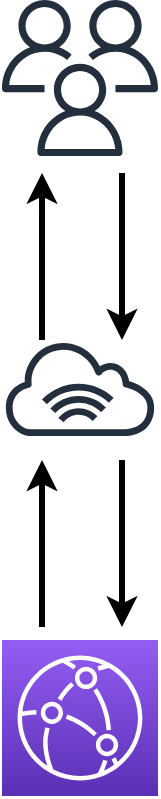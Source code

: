 <mxfile version="16.1.2" type="device"><diagram id="SHn4G0iDDX97hEb53fuZ" name="Page-1"><mxGraphModel dx="996" dy="680" grid="1" gridSize="10" guides="1" tooltips="1" connect="1" arrows="1" fold="1" page="1" pageScale="1" pageWidth="827" pageHeight="1169" math="0" shadow="0"><root><mxCell id="0"/><mxCell id="1" parent="0"/><mxCell id="RLE8LfuHmT_03AJpQo1u-16" value="" style="edgeStyle=orthogonalEdgeStyle;rounded=0;orthogonalLoop=1;jettySize=auto;html=1;strokeWidth=3;" edge="1" parent="1"><mxGeometry relative="1" as="geometry"><mxPoint x="540" y="126.44" as="sourcePoint"/><mxPoint x="540" y="209.998" as="targetPoint"/><Array as="points"><mxPoint x="540" y="168.44"/><mxPoint x="540" y="168.44"/></Array></mxGeometry></mxCell><mxCell id="RLE8LfuHmT_03AJpQo1u-2" value="" style="sketch=0;outlineConnect=0;fontColor=#232F3E;gradientColor=none;fillColor=#232F3D;strokeColor=none;dashed=0;verticalLabelPosition=bottom;verticalAlign=top;align=center;html=1;fontSize=12;fontStyle=0;aspect=fixed;pointerEvents=1;shape=mxgraph.aws4.users;" vertex="1" parent="1"><mxGeometry x="480" y="40" width="78" height="78" as="geometry"/></mxCell><mxCell id="RLE8LfuHmT_03AJpQo1u-19" value="" style="sketch=0;points=[[0,0,0],[0.25,0,0],[0.5,0,0],[0.75,0,0],[1,0,0],[0,1,0],[0.25,1,0],[0.5,1,0],[0.75,1,0],[1,1,0],[0,0.25,0],[0,0.5,0],[0,0.75,0],[1,0.25,0],[1,0.5,0],[1,0.75,0]];outlineConnect=0;fontColor=#232F3E;gradientColor=#945DF2;gradientDirection=north;fillColor=#5A30B5;strokeColor=#ffffff;dashed=0;verticalLabelPosition=bottom;verticalAlign=top;align=center;html=1;fontSize=12;fontStyle=0;aspect=fixed;shape=mxgraph.aws4.resourceIcon;resIcon=mxgraph.aws4.cloudfront;" vertex="1" parent="1"><mxGeometry x="480" y="360" width="78" height="78" as="geometry"/></mxCell><mxCell id="RLE8LfuHmT_03AJpQo1u-23" value="" style="sketch=0;outlineConnect=0;fontColor=#232F3E;gradientColor=none;fillColor=#232F3D;strokeColor=none;dashed=0;verticalLabelPosition=bottom;verticalAlign=top;align=center;html=1;fontSize=12;fontStyle=0;aspect=fixed;pointerEvents=1;shape=mxgraph.aws4.internet_alt1;" vertex="1" parent="1"><mxGeometry x="480" y="210" width="78" height="48" as="geometry"/></mxCell><mxCell id="RLE8LfuHmT_03AJpQo1u-24" value="" style="edgeStyle=orthogonalEdgeStyle;rounded=0;orthogonalLoop=1;jettySize=auto;html=1;jumpSize=6;strokeWidth=3;" edge="1" parent="1"><mxGeometry relative="1" as="geometry"><mxPoint x="500.017" y="353.558" as="sourcePoint"/><mxPoint x="500.017" y="270" as="targetPoint"/><Array as="points"><mxPoint x="499.94" y="322"/><mxPoint x="499.94" y="322"/></Array></mxGeometry></mxCell><mxCell id="RLE8LfuHmT_03AJpQo1u-26" value="" style="edgeStyle=orthogonalEdgeStyle;rounded=0;orthogonalLoop=1;jettySize=auto;html=1;strokeWidth=3;" edge="1" parent="1"><mxGeometry relative="1" as="geometry"><mxPoint x="540" y="270.0" as="sourcePoint"/><mxPoint x="540" y="353.558" as="targetPoint"/><Array as="points"><mxPoint x="540" y="312"/><mxPoint x="540" y="312"/></Array></mxGeometry></mxCell><mxCell id="RLE8LfuHmT_03AJpQo1u-27" value="" style="edgeStyle=orthogonalEdgeStyle;rounded=0;orthogonalLoop=1;jettySize=auto;html=1;jumpSize=6;strokeWidth=3;" edge="1" parent="1"><mxGeometry relative="1" as="geometry"><mxPoint x="500.017" y="209.998" as="sourcePoint"/><mxPoint x="500.017" y="126.44" as="targetPoint"/><Array as="points"><mxPoint x="499.94" y="178.44"/><mxPoint x="499.94" y="178.44"/></Array></mxGeometry></mxCell></root></mxGraphModel></diagram></mxfile>